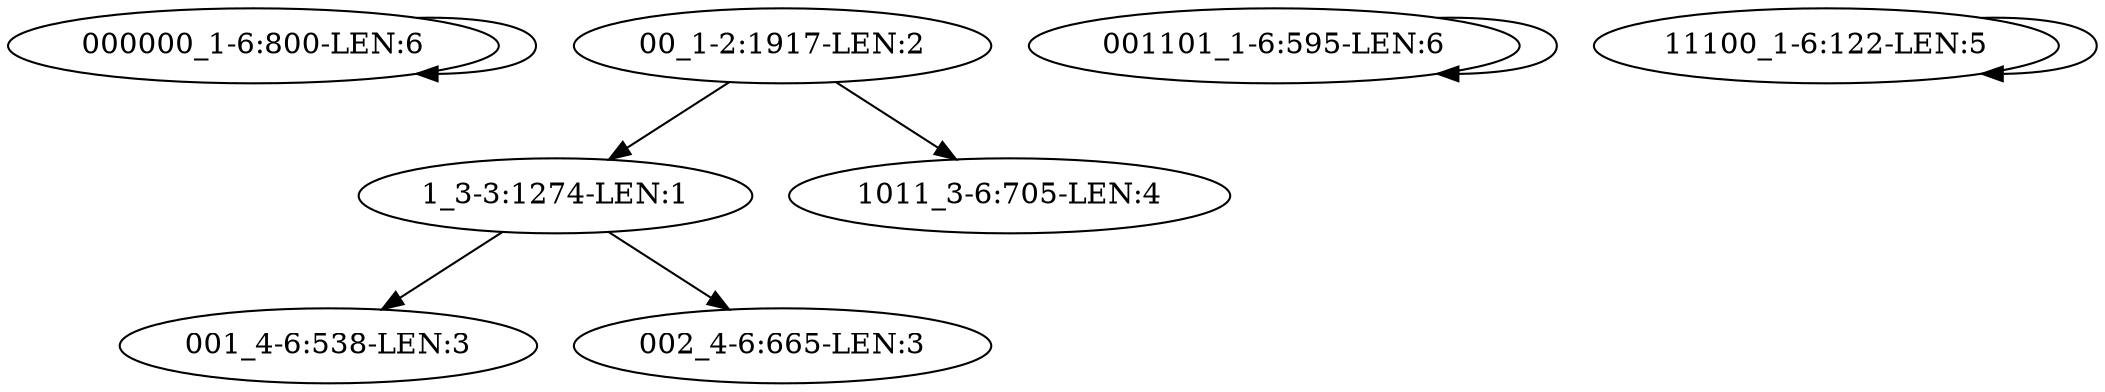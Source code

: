 digraph G {
    "000000_1-6:800-LEN:6" -> "000000_1-6:800-LEN:6";
    "00_1-2:1917-LEN:2" -> "1_3-3:1274-LEN:1";
    "00_1-2:1917-LEN:2" -> "1011_3-6:705-LEN:4";
    "001101_1-6:595-LEN:6" -> "001101_1-6:595-LEN:6";
    "11100_1-6:122-LEN:5" -> "11100_1-6:122-LEN:5";
    "1_3-3:1274-LEN:1" -> "001_4-6:538-LEN:3";
    "1_3-3:1274-LEN:1" -> "002_4-6:665-LEN:3";
}
